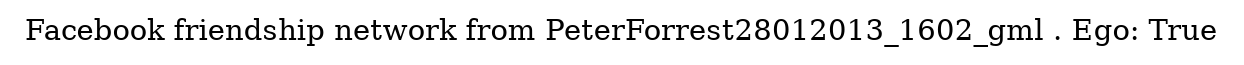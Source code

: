 digraph  {
	graph [label="Facebook friendship network from PeterForrest28012013_1602_gml . Ego: True"];
}
